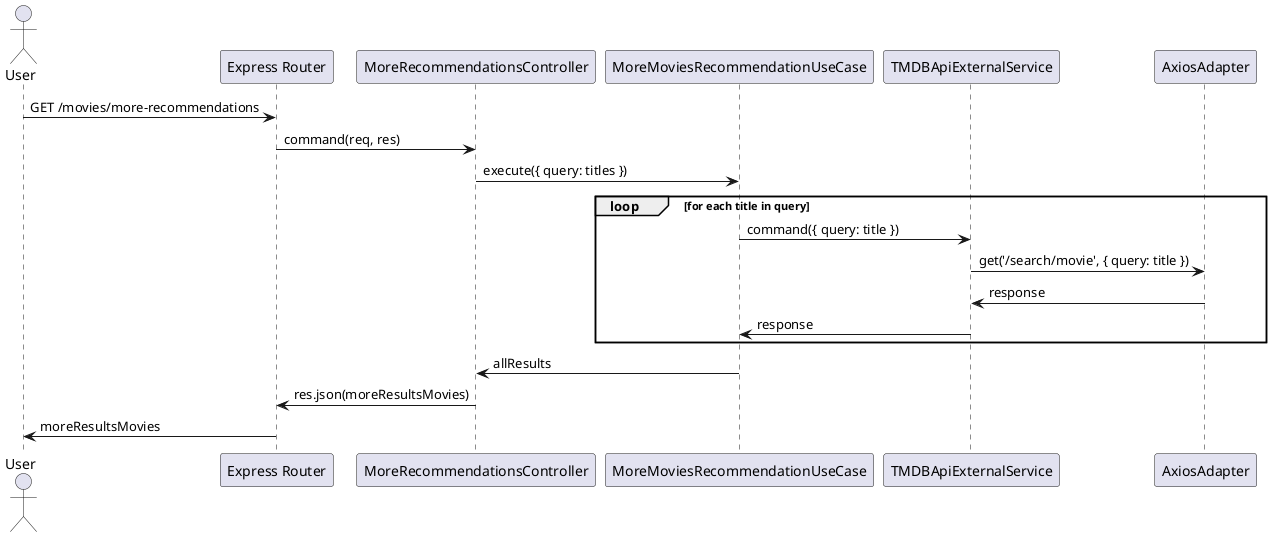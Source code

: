@startuml
actor User
participant "Express Router" as Router
participant "MoreRecommendationsController" as MoreController
participant "MoreMoviesRecommendationUseCase" as MoreMoviesUseCase
participant "TMDBApiExternalService" as TMDBApiService
participant "AxiosAdapter" as Axios

User -> Router: GET /movies/more-recommendations
Router -> MoreController: command(req, res)
MoreController -> MoreMoviesUseCase: execute({ query: titles })
loop for each title in query
    MoreMoviesUseCase -> TMDBApiService: command({ query: title })
    TMDBApiService -> Axios: get('/search/movie', { query: title })
    Axios -> TMDBApiService: response
    TMDBApiService -> MoreMoviesUseCase: response
end
MoreMoviesUseCase -> MoreController: allResults
MoreController -> Router: res.json(moreResultsMovies)
Router -> User: moreResultsMovies
@enduml

